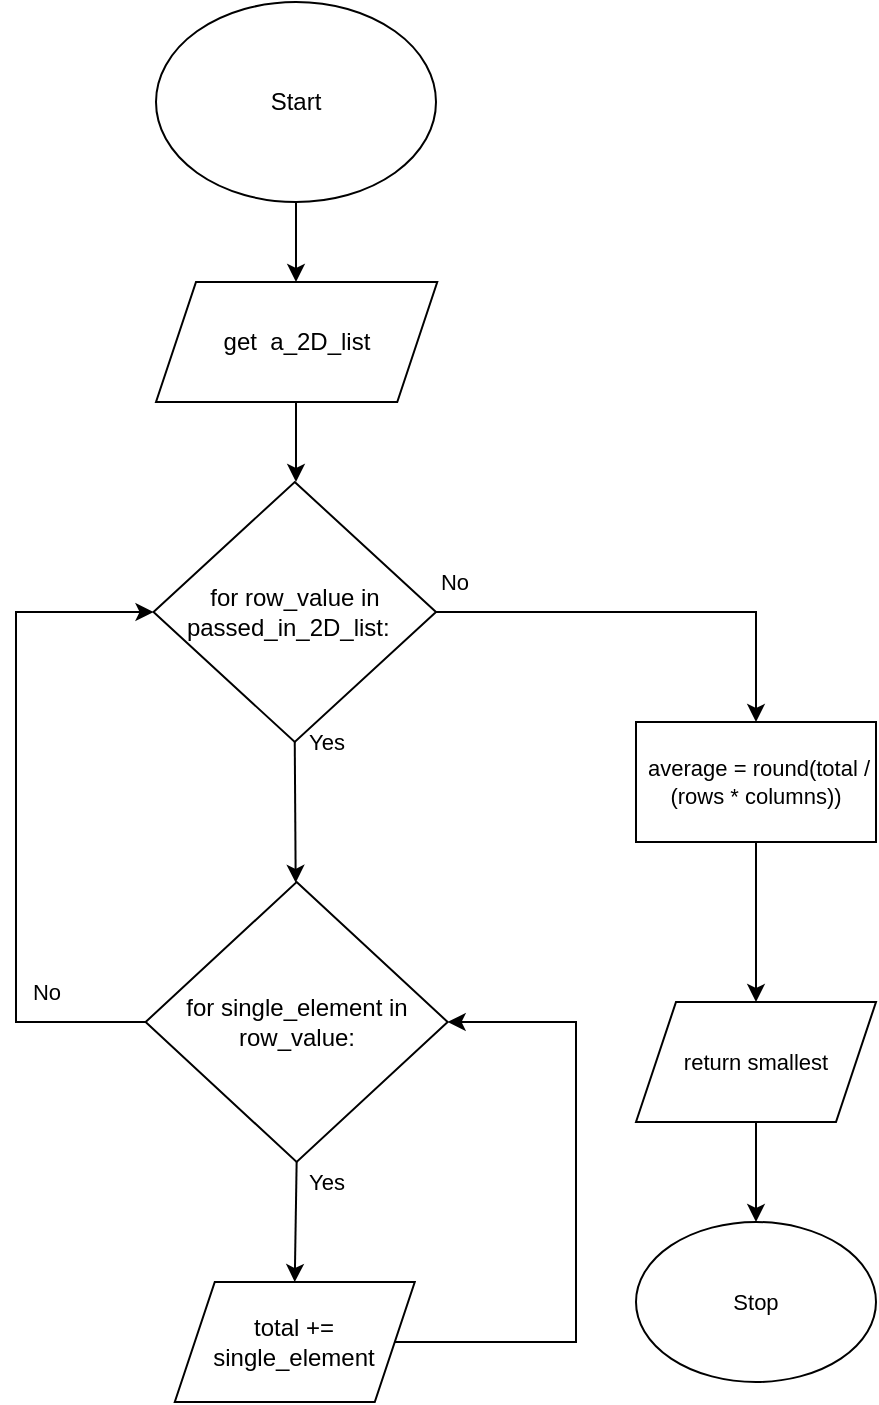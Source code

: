 <mxfile>
    <diagram id="LWYVQPqVzV7g8HnTJ1rW" name="Page-1">
        <mxGraphModel dx="1074" dy="741" grid="1" gridSize="10" guides="1" tooltips="1" connect="1" arrows="1" fold="1" page="1" pageScale="1" pageWidth="827" pageHeight="1169" math="0" shadow="0">
            <root>
                <mxCell id="0"/>
                <mxCell id="1" parent="0"/>
                <mxCell id="5" style="edgeStyle=none;html=1;exitX=0.5;exitY=1;exitDx=0;exitDy=0;" parent="1" source="2" edge="1">
                    <mxGeometry relative="1" as="geometry">
                        <mxPoint x="320" y="220" as="targetPoint"/>
                    </mxGeometry>
                </mxCell>
                <mxCell id="2" value="Start" style="ellipse;whiteSpace=wrap;html=1;" parent="1" vertex="1">
                    <mxGeometry x="250" y="80" width="140" height="100" as="geometry"/>
                </mxCell>
                <mxCell id="114" style="edgeStyle=none;html=1;exitX=0.5;exitY=1;exitDx=0;exitDy=0;" parent="1" edge="1">
                    <mxGeometry relative="1" as="geometry">
                        <mxPoint x="320" y="320" as="targetPoint"/>
                        <mxPoint x="320" y="280" as="sourcePoint"/>
                    </mxGeometry>
                </mxCell>
                <mxCell id="117" style="edgeStyle=none;html=1;exitX=0.5;exitY=1;exitDx=0;exitDy=0;" parent="1" source="113" target="116" edge="1">
                    <mxGeometry relative="1" as="geometry"/>
                </mxCell>
                <mxCell id="136" style="edgeStyle=orthogonalEdgeStyle;shape=connector;rounded=0;html=1;exitX=1;exitY=0.5;exitDx=0;exitDy=0;entryX=0.5;entryY=0;entryDx=0;entryDy=0;labelBackgroundColor=default;fontFamily=Helvetica;fontSize=11;fontColor=default;endArrow=classic;strokeColor=default;" edge="1" parent="1" source="113" target="134">
                    <mxGeometry relative="1" as="geometry"/>
                </mxCell>
                <mxCell id="113" value="&lt;span style=&quot;font-weight: 400&quot;&gt;for row_value in passed_in_2D_list:&amp;nbsp;&amp;nbsp;&lt;/span&gt;" style="rhombus;whiteSpace=wrap;html=1;fontStyle=1" parent="1" vertex="1">
                    <mxGeometry x="248.75" y="320" width="141.25" height="130" as="geometry"/>
                </mxCell>
                <mxCell id="119" style="edgeStyle=none;html=1;exitX=0.5;exitY=1;exitDx=0;exitDy=0;entryX=0.5;entryY=0;entryDx=0;entryDy=0;" parent="1" source="116" edge="1">
                    <mxGeometry relative="1" as="geometry">
                        <mxPoint x="319.37" y="720" as="targetPoint"/>
                    </mxGeometry>
                </mxCell>
                <mxCell id="120" style="edgeStyle=orthogonalEdgeStyle;html=1;exitX=0;exitY=0.5;exitDx=0;exitDy=0;entryX=0;entryY=0.5;entryDx=0;entryDy=0;rounded=0;" parent="1" source="116" target="113" edge="1">
                    <mxGeometry relative="1" as="geometry">
                        <mxPoint x="150" y="510" as="targetPoint"/>
                        <Array as="points">
                            <mxPoint x="180" y="590"/>
                            <mxPoint x="180" y="385"/>
                        </Array>
                    </mxGeometry>
                </mxCell>
                <mxCell id="116" value="&lt;div&gt;&lt;span style=&quot;font-weight: 400&quot;&gt;for single_element in row_value:&lt;/span&gt;&lt;br&gt;&lt;/div&gt;" style="rhombus;whiteSpace=wrap;html=1;fontStyle=1" parent="1" vertex="1">
                    <mxGeometry x="244.81" y="520" width="151.02" height="140" as="geometry"/>
                </mxCell>
                <mxCell id="122" value="No" style="text;html=1;resizable=0;autosize=1;align=center;verticalAlign=middle;points=[];fillColor=none;strokeColor=none;rounded=0;fontFamily=Helvetica;fontSize=11;fontColor=default;" parent="1" vertex="1">
                    <mxGeometry x="180" y="565" width="30" height="20" as="geometry"/>
                </mxCell>
                <mxCell id="123" value="Yes" style="text;html=1;resizable=0;autosize=1;align=center;verticalAlign=middle;points=[];fillColor=none;strokeColor=none;rounded=0;fontFamily=Helvetica;fontSize=11;fontColor=default;" parent="1" vertex="1">
                    <mxGeometry x="320" y="440" width="30" height="20" as="geometry"/>
                </mxCell>
                <mxCell id="127" style="edgeStyle=orthogonalEdgeStyle;shape=connector;rounded=0;html=1;exitX=0.5;exitY=1;exitDx=0;exitDy=0;labelBackgroundColor=default;fontFamily=Helvetica;fontSize=11;fontColor=default;endArrow=classic;strokeColor=default;" parent="1" source="124" target="126" edge="1">
                    <mxGeometry relative="1" as="geometry"/>
                </mxCell>
                <mxCell id="124" value="return smallest" style="shape=parallelogram;perimeter=parallelogramPerimeter;whiteSpace=wrap;html=1;fixedSize=1;fontFamily=Helvetica;fontSize=11;fontColor=default;" parent="1" vertex="1">
                    <mxGeometry x="490" y="580" width="120" height="60" as="geometry"/>
                </mxCell>
                <mxCell id="126" value="Stop" style="ellipse;whiteSpace=wrap;html=1;fontFamily=Helvetica;fontSize=11;fontColor=default;" parent="1" vertex="1">
                    <mxGeometry x="490" y="690" width="120" height="80" as="geometry"/>
                </mxCell>
                <mxCell id="128" value="No" style="text;html=1;resizable=0;autosize=1;align=center;verticalAlign=middle;points=[];fillColor=none;strokeColor=none;rounded=0;fontFamily=Helvetica;fontSize=11;fontColor=default;" parent="1" vertex="1">
                    <mxGeometry x="384" y="360" width="30" height="20" as="geometry"/>
                </mxCell>
                <mxCell id="129" value="get&amp;nbsp; a_2D_list" style="shape=parallelogram;perimeter=parallelogramPerimeter;whiteSpace=wrap;html=1;fixedSize=1;" vertex="1" parent="1">
                    <mxGeometry x="250" y="220" width="140.63" height="60" as="geometry"/>
                </mxCell>
                <mxCell id="133" style="edgeStyle=orthogonalEdgeStyle;html=1;exitX=1;exitY=0.5;exitDx=0;exitDy=0;entryX=1;entryY=0.5;entryDx=0;entryDy=0;rounded=0;" edge="1" parent="1" source="130" target="116">
                    <mxGeometry relative="1" as="geometry">
                        <Array as="points">
                            <mxPoint x="460" y="750"/>
                            <mxPoint x="460" y="590"/>
                        </Array>
                    </mxGeometry>
                </mxCell>
                <mxCell id="130" value="total += single_element" style="shape=parallelogram;perimeter=parallelogramPerimeter;whiteSpace=wrap;html=1;fixedSize=1;" vertex="1" parent="1">
                    <mxGeometry x="259.38" y="720" width="120" height="60" as="geometry"/>
                </mxCell>
                <mxCell id="135" style="edgeStyle=orthogonalEdgeStyle;shape=connector;rounded=0;html=1;exitX=0.5;exitY=1;exitDx=0;exitDy=0;labelBackgroundColor=default;fontFamily=Helvetica;fontSize=11;fontColor=default;endArrow=classic;strokeColor=default;" edge="1" parent="1" source="134" target="124">
                    <mxGeometry relative="1" as="geometry"/>
                </mxCell>
                <mxCell id="134" value="&amp;nbsp;average = round(total / (rows * columns))" style="rounded=0;whiteSpace=wrap;html=1;fontFamily=Helvetica;fontSize=11;fontColor=default;" vertex="1" parent="1">
                    <mxGeometry x="490" y="440" width="120" height="60" as="geometry"/>
                </mxCell>
                <mxCell id="137" value="Yes" style="text;html=1;resizable=0;autosize=1;align=center;verticalAlign=middle;points=[];fillColor=none;strokeColor=none;rounded=0;fontFamily=Helvetica;fontSize=11;fontColor=default;" vertex="1" parent="1">
                    <mxGeometry x="320" y="660" width="30" height="20" as="geometry"/>
                </mxCell>
            </root>
        </mxGraphModel>
    </diagram>
</mxfile>